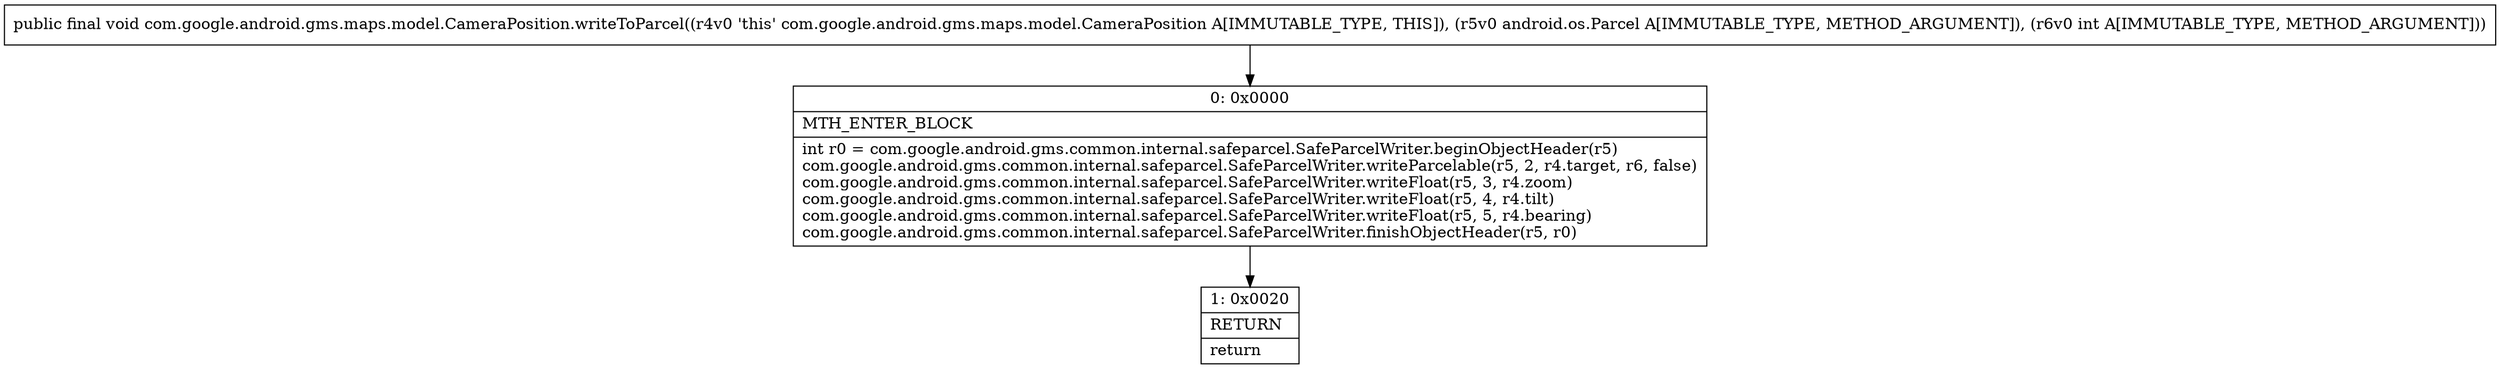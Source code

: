 digraph "CFG forcom.google.android.gms.maps.model.CameraPosition.writeToParcel(Landroid\/os\/Parcel;I)V" {
Node_0 [shape=record,label="{0\:\ 0x0000|MTH_ENTER_BLOCK\l|int r0 = com.google.android.gms.common.internal.safeparcel.SafeParcelWriter.beginObjectHeader(r5)\lcom.google.android.gms.common.internal.safeparcel.SafeParcelWriter.writeParcelable(r5, 2, r4.target, r6, false)\lcom.google.android.gms.common.internal.safeparcel.SafeParcelWriter.writeFloat(r5, 3, r4.zoom)\lcom.google.android.gms.common.internal.safeparcel.SafeParcelWriter.writeFloat(r5, 4, r4.tilt)\lcom.google.android.gms.common.internal.safeparcel.SafeParcelWriter.writeFloat(r5, 5, r4.bearing)\lcom.google.android.gms.common.internal.safeparcel.SafeParcelWriter.finishObjectHeader(r5, r0)\l}"];
Node_1 [shape=record,label="{1\:\ 0x0020|RETURN\l|return\l}"];
MethodNode[shape=record,label="{public final void com.google.android.gms.maps.model.CameraPosition.writeToParcel((r4v0 'this' com.google.android.gms.maps.model.CameraPosition A[IMMUTABLE_TYPE, THIS]), (r5v0 android.os.Parcel A[IMMUTABLE_TYPE, METHOD_ARGUMENT]), (r6v0 int A[IMMUTABLE_TYPE, METHOD_ARGUMENT])) }"];
MethodNode -> Node_0;
Node_0 -> Node_1;
}

